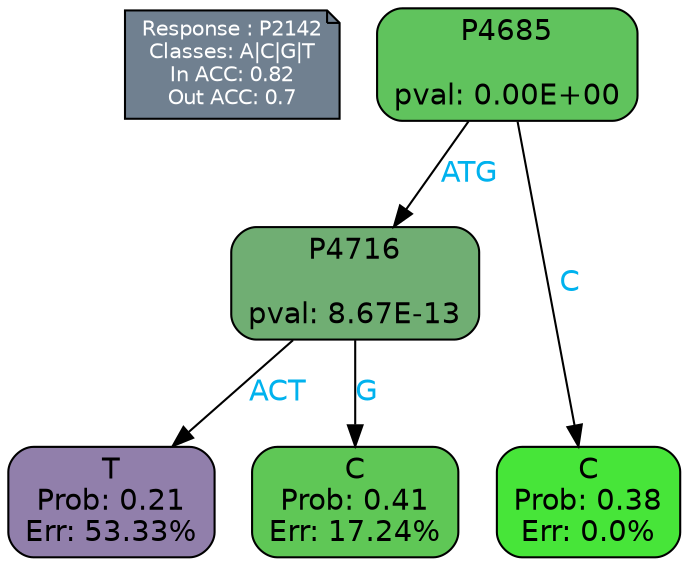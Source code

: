 digraph Tree {
node [shape=box, style="filled, rounded", color="black", fontname=helvetica] ;
graph [ranksep=equally, splines=polylines, bgcolor=transparent, dpi=600] ;
edge [fontname=helvetica] ;
LEGEND [label="Response : P2142
Classes: A|C|G|T
In ACC: 0.82
Out ACC: 0.7
",shape=note,align=left,style=filled,fillcolor="slategray",fontcolor="white",fontsize=10];1 [label="P4685

pval: 0.00E+00", fillcolor="#60c35d"] ;
2 [label="P4716

pval: 8.67E-13", fillcolor="#70ae73"] ;
3 [label="T
Prob: 0.21
Err: 53.33%", fillcolor="#917fab"] ;
4 [label="C
Prob: 0.41
Err: 17.24%", fillcolor="#5fc756"] ;
5 [label="C
Prob: 0.38
Err: 0.0%", fillcolor="#47e539"] ;
1 -> 2 [label="ATG",fontcolor=deepskyblue2] ;
1 -> 5 [label="C",fontcolor=deepskyblue2] ;
2 -> 3 [label="ACT",fontcolor=deepskyblue2] ;
2 -> 4 [label="G",fontcolor=deepskyblue2] ;
{rank = same; 3;4;5;}{rank = same; LEGEND;1;}}